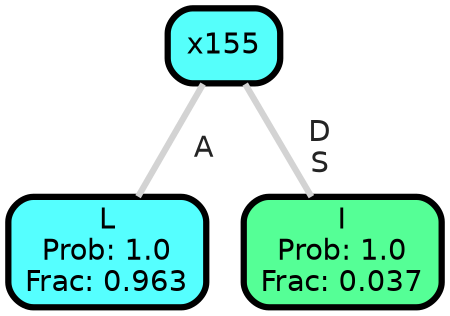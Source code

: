 graph Tree {
node [shape=box, style="filled, rounded",color="black",penwidth="3",fontcolor="black",                 fontname=helvetica] ;
graph [ranksep="0 equally", splines=straight,                 bgcolor=transparent, dpi=200] ;
edge [fontname=helvetica, fontweight=bold,fontcolor=grey14,color=lightgray] ;
0 [label="L
Prob: 1.0
Frac: 0.963", fillcolor="#55ffff"] ;
1 [label="x155", fillcolor="#55fffb"] ;
2 [label="I
Prob: 1.0
Frac: 0.037", fillcolor="#55ff96"] ;
1 -- 0 [label=" A",penwidth=3] ;
1 -- 2 [label=" D\n S",penwidth=3] ;
{rank = same;}}